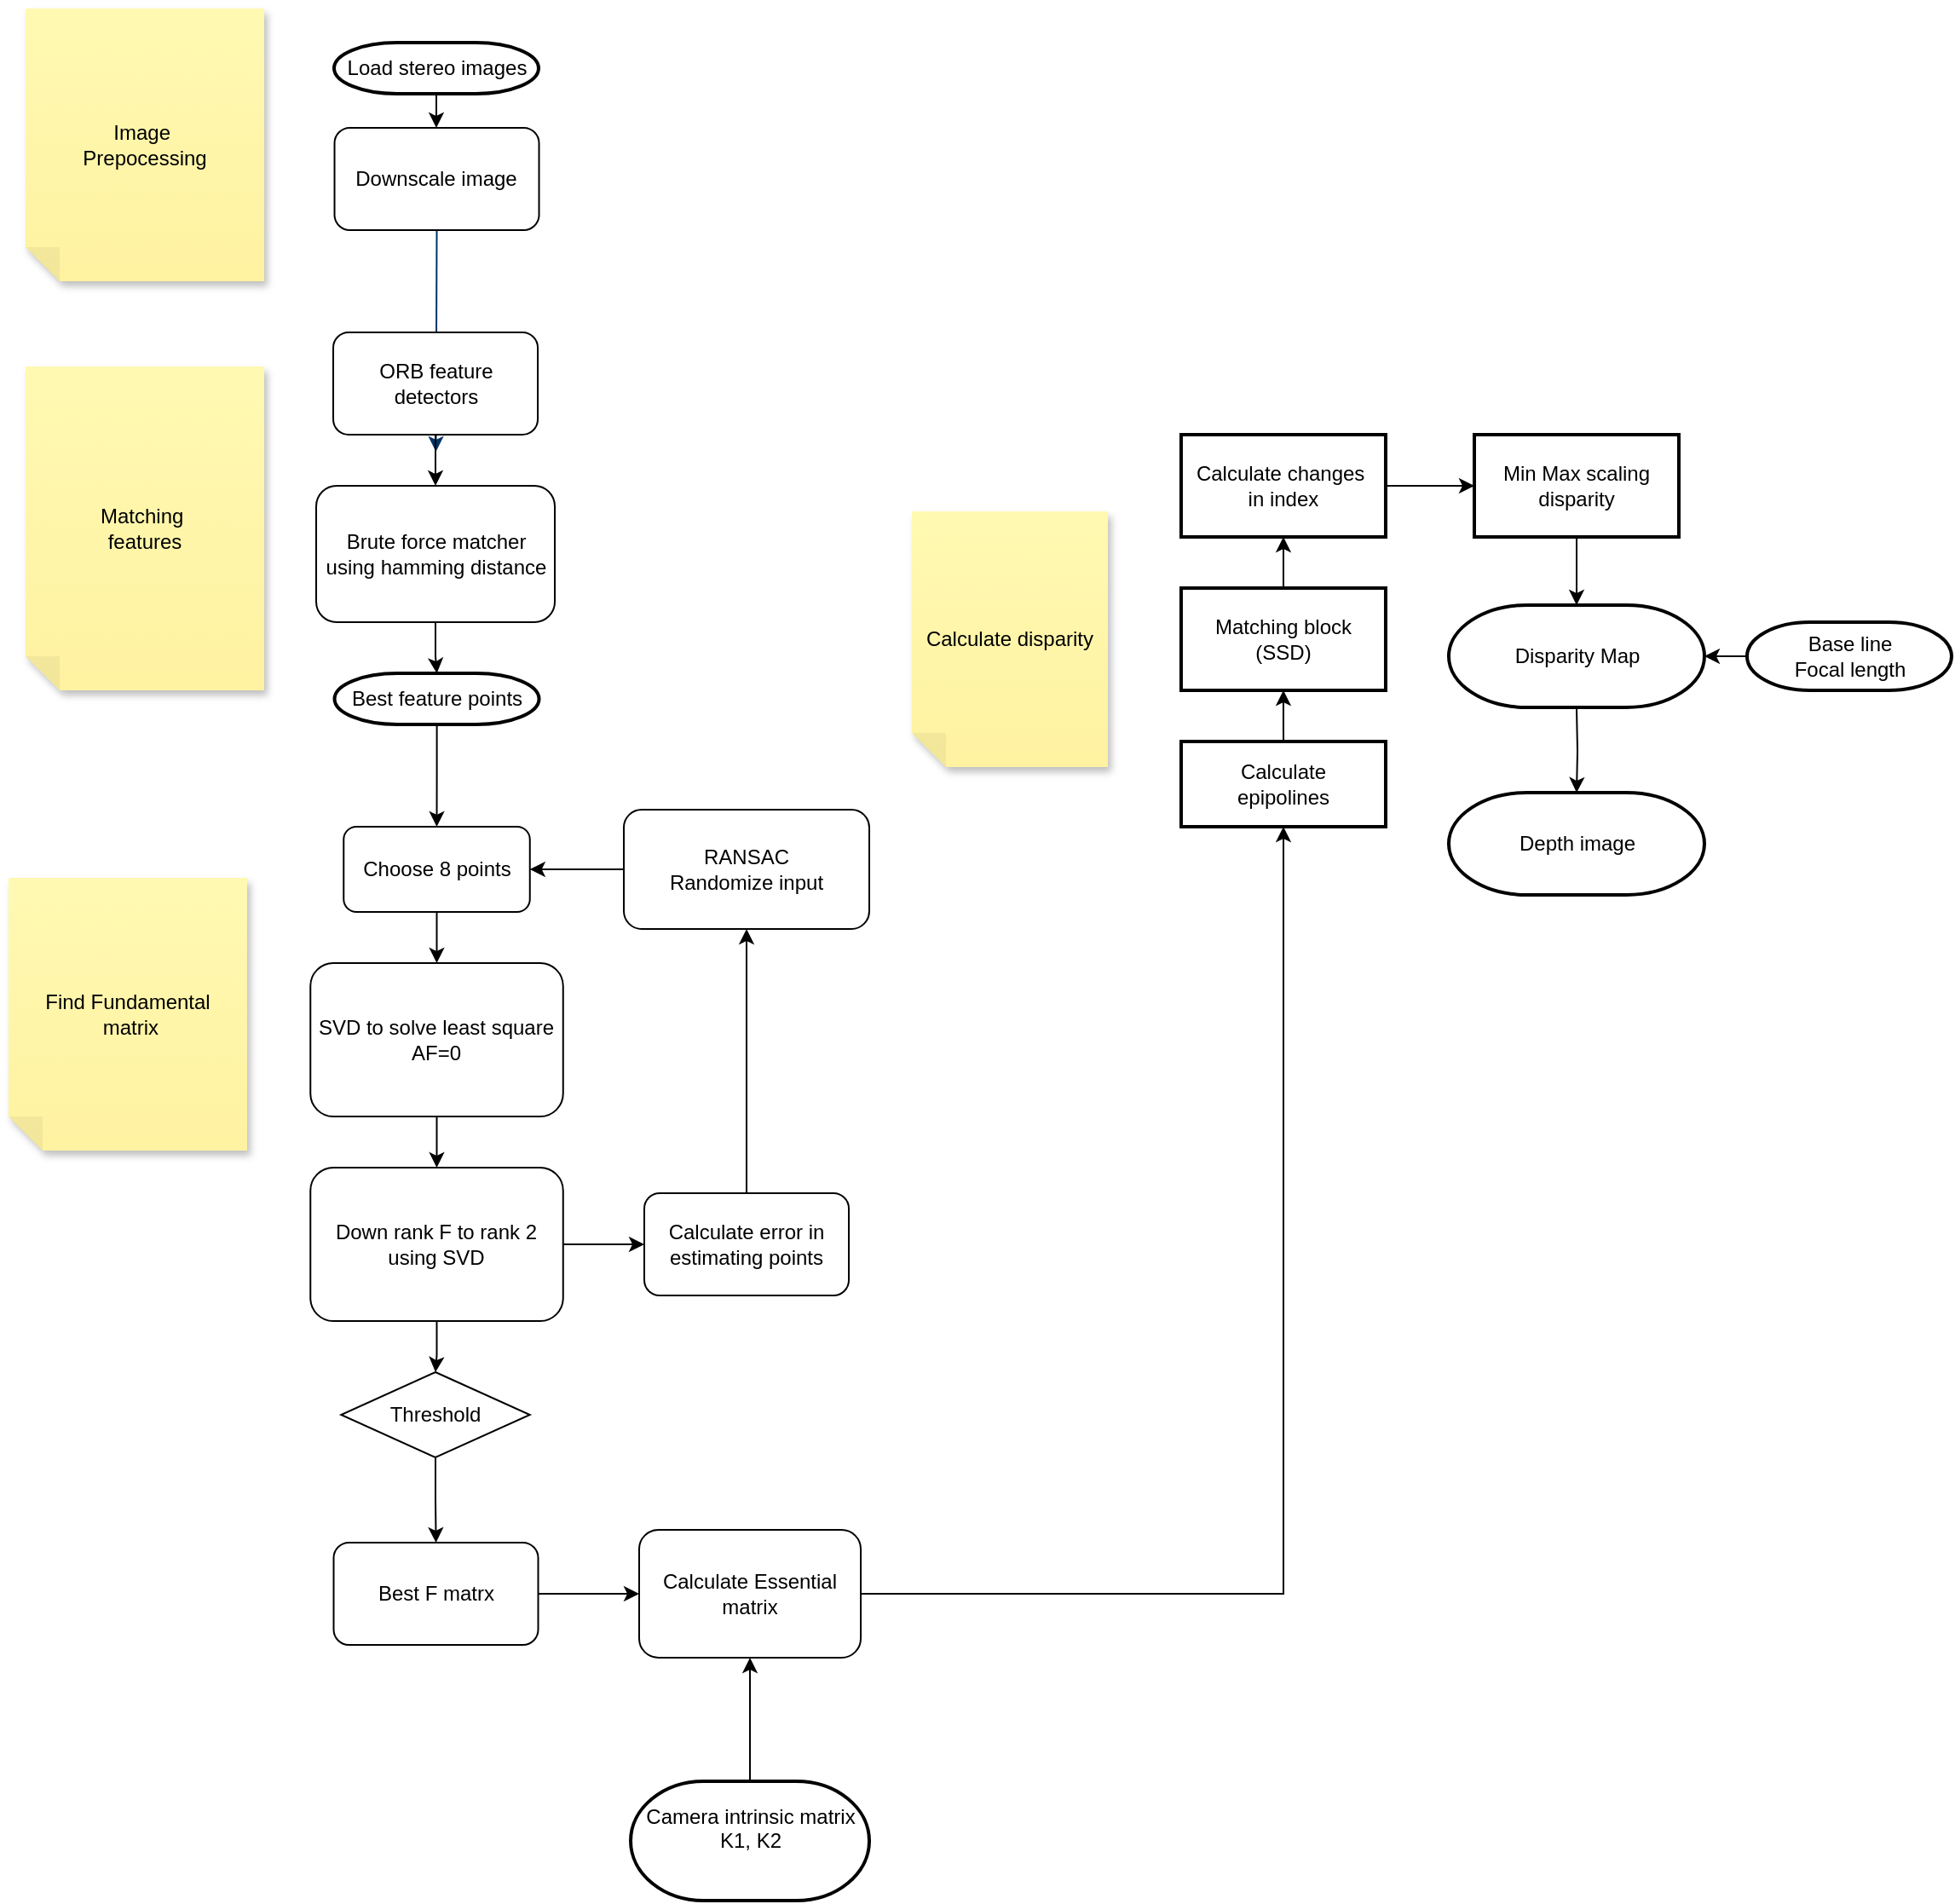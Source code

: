 <mxfile version="24.8.3">
  <diagram id="6a731a19-8d31-9384-78a2-239565b7b9f0" name="Page-1">
    <mxGraphModel dx="1158" dy="648" grid="1" gridSize="10" guides="1" tooltips="1" connect="1" arrows="1" fold="1" page="1" pageScale="1" pageWidth="1169" pageHeight="827" background="none" math="0" shadow="0">
      <root>
        <mxCell id="0" />
        <mxCell id="1" parent="0" />
        <mxCell id="mSKNKC0NloctIs-59Tr3-75" value="" style="edgeStyle=orthogonalEdgeStyle;rounded=0;orthogonalLoop=1;jettySize=auto;html=1;" parent="1" source="2" target="mSKNKC0NloctIs-59Tr3-74" edge="1">
          <mxGeometry relative="1" as="geometry" />
        </mxCell>
        <mxCell id="2" value="Load stereo images" style="shape=mxgraph.flowchart.terminator;strokeWidth=2;gradientColor=none;gradientDirection=north;fontStyle=0;html=1;" parent="1" vertex="1">
          <mxGeometry x="211" y="70" width="120" height="30" as="geometry" />
        </mxCell>
        <mxCell id="8" style="fontStyle=1;strokeColor=#003366;strokeWidth=1;html=1;entryX=0.5;entryY=0;entryDx=0;entryDy=0;entryPerimeter=0;exitX=0.5;exitY=1;exitDx=0;exitDy=0;" parent="1" source="mSKNKC0NloctIs-59Tr3-74" edge="1">
          <mxGeometry relative="1" as="geometry">
            <mxPoint x="271.615" y="220" as="sourcePoint" />
            <mxPoint x="270.75" y="310" as="targetPoint" />
          </mxGeometry>
        </mxCell>
        <mxCell id="mSKNKC0NloctIs-59Tr3-58" value="Image&amp;nbsp;&lt;br&gt;Prepocessing" style="shape=note;whiteSpace=wrap;html=1;backgroundOutline=1;fontColor=#000000;darkOpacity=0.05;fillColor=#FFF9B2;strokeColor=none;fillStyle=solid;direction=west;gradientDirection=north;gradientColor=#FFF2A1;shadow=1;size=20;pointerEvents=1;" parent="1" vertex="1">
          <mxGeometry x="30" y="50" width="140" height="160" as="geometry" />
        </mxCell>
        <mxCell id="mSKNKC0NloctIs-59Tr3-67" value="Matching&amp;nbsp;&lt;div&gt;features&lt;/div&gt;" style="shape=note;whiteSpace=wrap;html=1;backgroundOutline=1;fontColor=#000000;darkOpacity=0.05;fillColor=#FFF9B2;strokeColor=none;fillStyle=solid;direction=west;gradientDirection=north;gradientColor=#FFF2A1;shadow=1;size=20;pointerEvents=1;" parent="1" vertex="1">
          <mxGeometry x="30" y="260" width="140" height="190" as="geometry" />
        </mxCell>
        <mxCell id="mSKNKC0NloctIs-59Tr3-70" value="Find Fundamental&lt;div&gt;&amp;nbsp;matrix&lt;/div&gt;" style="shape=note;whiteSpace=wrap;html=1;backgroundOutline=1;fontColor=#000000;darkOpacity=0.05;fillColor=#FFF9B2;strokeColor=none;fillStyle=solid;direction=west;gradientDirection=north;gradientColor=#FFF2A1;shadow=1;size=20;pointerEvents=1;" parent="1" vertex="1">
          <mxGeometry x="20" y="560" width="140" height="160" as="geometry" />
        </mxCell>
        <mxCell id="mSKNKC0NloctIs-59Tr3-74" value="&lt;span style=&quot;text-wrap-mode: nowrap;&quot;&gt;Downscale image&lt;/span&gt;" style="rounded=1;whiteSpace=wrap;html=1;" parent="1" vertex="1">
          <mxGeometry x="211.26" y="120" width="120" height="60" as="geometry" />
        </mxCell>
        <mxCell id="mSKNKC0NloctIs-59Tr3-78" value="" style="edgeStyle=orthogonalEdgeStyle;rounded=0;orthogonalLoop=1;jettySize=auto;html=1;" parent="1" source="mSKNKC0NloctIs-59Tr3-76" target="mSKNKC0NloctIs-59Tr3-77" edge="1">
          <mxGeometry relative="1" as="geometry" />
        </mxCell>
        <mxCell id="mSKNKC0NloctIs-59Tr3-76" value="&lt;span style=&quot;text-wrap-mode: nowrap;&quot;&gt;ORB feature detectors&lt;/span&gt;&lt;span style=&quot;text-wrap-mode: nowrap; color: rgba(0, 0, 0, 0); font-family: monospace; font-size: 0px; text-align: start;&quot;&gt;%3CmxGraphModel%3E%3Croot%3E%3CmxCell%20id%3D%220%22%2F%3E%3CmxCell%20id%3D%221%22%20parent%3D%220%22%2F%3E%3CmxCell%20id%3D%222%22%20value%3D%22Downscale%20image%22%20style%3D%22shape%3Dmxgraph.flowchart.data%3BstrokeWidth%3D2%3BgradientColor%3Dnone%3BgradientDirection%3Dnorth%3BfontStyle%3D0%3Bhtml%3D1%3B%22%20vertex%3D%221%22%20parent%3D%221%22%3E%3CmxGeometry%20x%3D%22240.5%22%20y%3D%2280%22%20width%3D%22159%22%20height%3D%2280%22%20as%3D%22geometry%22%2F%3E%3C%2FmxCell%3E%3C%2Froot%3E%3C%2FmxGraphModel%3E&lt;/span&gt;" style="rounded=1;whiteSpace=wrap;html=1;" parent="1" vertex="1">
          <mxGeometry x="210.51" y="240" width="120" height="60" as="geometry" />
        </mxCell>
        <mxCell id="mSKNKC0NloctIs-59Tr3-129" value="" style="edgeStyle=orthogonalEdgeStyle;rounded=0;orthogonalLoop=1;jettySize=auto;html=1;" parent="1" source="mSKNKC0NloctIs-59Tr3-77" target="mSKNKC0NloctIs-59Tr3-128" edge="1">
          <mxGeometry relative="1" as="geometry" />
        </mxCell>
        <mxCell id="mSKNKC0NloctIs-59Tr3-77" value="&lt;span style=&quot;text-wrap-mode: nowrap;&quot;&gt;Brute force matcher&lt;/span&gt;&lt;div style=&quot;text-wrap-mode: nowrap;&quot;&gt;using hamming distance&lt;/div&gt;" style="rounded=1;whiteSpace=wrap;html=1;" parent="1" vertex="1">
          <mxGeometry x="200.51" y="330" width="140" height="80" as="geometry" />
        </mxCell>
        <mxCell id="mSKNKC0NloctIs-59Tr3-86" value="" style="edgeStyle=orthogonalEdgeStyle;rounded=0;orthogonalLoop=1;jettySize=auto;html=1;" parent="1" source="mSKNKC0NloctIs-59Tr3-79" target="mSKNKC0NloctIs-59Tr3-80" edge="1">
          <mxGeometry relative="1" as="geometry" />
        </mxCell>
        <mxCell id="mSKNKC0NloctIs-59Tr3-79" value="&lt;span style=&quot;text-wrap-mode: nowrap;&quot;&gt;SVD to solve least square&lt;/span&gt;&lt;div style=&quot;text-wrap-mode: nowrap;&quot;&gt;AF=0&lt;/div&gt;" style="rounded=1;whiteSpace=wrap;html=1;" parent="1" vertex="1">
          <mxGeometry x="197.13" y="610" width="148.25" height="90" as="geometry" />
        </mxCell>
        <mxCell id="mSKNKC0NloctIs-59Tr3-88" value="" style="edgeStyle=orthogonalEdgeStyle;rounded=0;orthogonalLoop=1;jettySize=auto;html=1;" parent="1" source="mSKNKC0NloctIs-59Tr3-80" target="mSKNKC0NloctIs-59Tr3-87" edge="1">
          <mxGeometry relative="1" as="geometry" />
        </mxCell>
        <mxCell id="mSKNKC0NloctIs-59Tr3-80" value="&lt;span style=&quot;text-wrap-mode: nowrap;&quot;&gt;Down rank F to rank 2&lt;/span&gt;&lt;div&gt;&lt;span style=&quot;text-wrap-mode: nowrap;&quot;&gt;using SVD&lt;/span&gt;&lt;/div&gt;" style="rounded=1;whiteSpace=wrap;html=1;" parent="1" vertex="1">
          <mxGeometry x="197.13" y="730" width="148.25" height="90" as="geometry" />
        </mxCell>
        <mxCell id="mSKNKC0NloctIs-59Tr3-85" value="" style="edgeStyle=orthogonalEdgeStyle;rounded=0;orthogonalLoop=1;jettySize=auto;html=1;" parent="1" source="mSKNKC0NloctIs-59Tr3-83" target="mSKNKC0NloctIs-59Tr3-79" edge="1">
          <mxGeometry relative="1" as="geometry" />
        </mxCell>
        <mxCell id="mSKNKC0NloctIs-59Tr3-83" value="&lt;span style=&quot;text-wrap-mode: nowrap;&quot;&gt;Choose 8 points&lt;/span&gt;" style="rounded=1;whiteSpace=wrap;html=1;" parent="1" vertex="1">
          <mxGeometry x="216.63" y="530" width="109.25" height="50" as="geometry" />
        </mxCell>
        <mxCell id="mSKNKC0NloctIs-59Tr3-90" value="" style="edgeStyle=orthogonalEdgeStyle;rounded=0;orthogonalLoop=1;jettySize=auto;html=1;" parent="1" source="mSKNKC0NloctIs-59Tr3-87" target="mSKNKC0NloctIs-59Tr3-89" edge="1">
          <mxGeometry relative="1" as="geometry" />
        </mxCell>
        <mxCell id="mSKNKC0NloctIs-59Tr3-87" value="Calculate error in&lt;div&gt;estimating points&lt;/div&gt;" style="whiteSpace=wrap;html=1;rounded=1;" parent="1" vertex="1">
          <mxGeometry x="393.005" y="745" width="120" height="60" as="geometry" />
        </mxCell>
        <mxCell id="mSKNKC0NloctIs-59Tr3-91" value="" style="edgeStyle=orthogonalEdgeStyle;rounded=0;orthogonalLoop=1;jettySize=auto;html=1;" parent="1" source="mSKNKC0NloctIs-59Tr3-89" target="mSKNKC0NloctIs-59Tr3-83" edge="1">
          <mxGeometry relative="1" as="geometry" />
        </mxCell>
        <mxCell id="mSKNKC0NloctIs-59Tr3-89" value="RANSAC&lt;div&gt;Randomize input&lt;/div&gt;" style="whiteSpace=wrap;html=1;rounded=1;" parent="1" vertex="1">
          <mxGeometry x="381" y="520" width="144.01" height="70" as="geometry" />
        </mxCell>
        <mxCell id="mSKNKC0NloctIs-59Tr3-115" value="" style="edgeStyle=orthogonalEdgeStyle;rounded=0;orthogonalLoop=1;jettySize=auto;html=1;" parent="1" source="mSKNKC0NloctIs-59Tr3-92" target="mSKNKC0NloctIs-59Tr3-100" edge="1">
          <mxGeometry relative="1" as="geometry" />
        </mxCell>
        <mxCell id="mSKNKC0NloctIs-59Tr3-92" value="Best F matrx" style="whiteSpace=wrap;html=1;rounded=1;" parent="1" vertex="1">
          <mxGeometry x="210.755" y="950" width="120" height="60" as="geometry" />
        </mxCell>
        <mxCell id="mSKNKC0NloctIs-59Tr3-97" value="" style="edgeStyle=orthogonalEdgeStyle;rounded=0;orthogonalLoop=1;jettySize=auto;html=1;" parent="1" source="mSKNKC0NloctIs-59Tr3-80" target="mSKNKC0NloctIs-59Tr3-96" edge="1">
          <mxGeometry relative="1" as="geometry">
            <mxPoint x="271" y="820" as="sourcePoint" />
            <mxPoint x="170" y="920" as="targetPoint" />
          </mxGeometry>
        </mxCell>
        <mxCell id="mSKNKC0NloctIs-59Tr3-112" value="" style="edgeStyle=orthogonalEdgeStyle;rounded=0;orthogonalLoop=1;jettySize=auto;html=1;" parent="1" source="mSKNKC0NloctIs-59Tr3-96" target="mSKNKC0NloctIs-59Tr3-92" edge="1">
          <mxGeometry relative="1" as="geometry" />
        </mxCell>
        <mxCell id="mSKNKC0NloctIs-59Tr3-96" value="Threshold" style="rhombus;whiteSpace=wrap;html=1;" parent="1" vertex="1">
          <mxGeometry x="215.13" y="850" width="110.75" height="50" as="geometry" />
        </mxCell>
        <mxCell id="mSKNKC0NloctIs-59Tr3-100" value="Calculate Essential matrix" style="whiteSpace=wrap;html=1;rounded=1;" parent="1" vertex="1">
          <mxGeometry x="390" y="942.5" width="130.01" height="75" as="geometry" />
        </mxCell>
        <mxCell id="mSKNKC0NloctIs-59Tr3-116" value="" style="edgeStyle=orthogonalEdgeStyle;rounded=0;orthogonalLoop=1;jettySize=auto;html=1;" parent="1" source="mSKNKC0NloctIs-59Tr3-102" target="mSKNKC0NloctIs-59Tr3-100" edge="1">
          <mxGeometry relative="1" as="geometry" />
        </mxCell>
        <mxCell id="EMxbCr1pK1zGxE4D3BGX-8" style="edgeStyle=orthogonalEdgeStyle;rounded=0;orthogonalLoop=1;jettySize=auto;html=1;exitX=1;exitY=0.5;exitDx=0;exitDy=0;entryX=0.5;entryY=1;entryDx=0;entryDy=0;" edge="1" parent="1" source="mSKNKC0NloctIs-59Tr3-100" target="mSKNKC0NloctIs-59Tr3-141">
          <mxGeometry relative="1" as="geometry" />
        </mxCell>
        <mxCell id="mSKNKC0NloctIs-59Tr3-102" value="Camera intrinsic matrix&lt;div&gt;K1, K2&lt;br&gt;&lt;div&gt;&lt;br&gt;&lt;/div&gt;&lt;/div&gt;" style="shape=mxgraph.flowchart.terminator;strokeWidth=2;gradientColor=none;gradientDirection=north;fontStyle=0;html=1;verticalAlign=middle;" parent="1" vertex="1">
          <mxGeometry x="385.01" y="1090" width="140" height="70" as="geometry" />
        </mxCell>
        <mxCell id="mSKNKC0NloctIs-59Tr3-130" value="" style="edgeStyle=orthogonalEdgeStyle;rounded=0;orthogonalLoop=1;jettySize=auto;html=1;" parent="1" source="mSKNKC0NloctIs-59Tr3-128" target="mSKNKC0NloctIs-59Tr3-83" edge="1">
          <mxGeometry relative="1" as="geometry" />
        </mxCell>
        <mxCell id="mSKNKC0NloctIs-59Tr3-128" value="Best feature points" style="shape=mxgraph.flowchart.terminator;strokeWidth=2;gradientColor=none;gradientDirection=north;fontStyle=0;html=1;" parent="1" vertex="1">
          <mxGeometry x="211.26" y="440" width="120" height="30" as="geometry" />
        </mxCell>
        <mxCell id="mSKNKC0NloctIs-59Tr3-148" style="edgeStyle=orthogonalEdgeStyle;rounded=0;orthogonalLoop=1;jettySize=auto;html=1;exitX=0.5;exitY=0;exitDx=0;exitDy=0;entryX=0.5;entryY=1;entryDx=0;entryDy=0;" parent="1" source="mSKNKC0NloctIs-59Tr3-141" target="mSKNKC0NloctIs-59Tr3-144" edge="1">
          <mxGeometry relative="1" as="geometry" />
        </mxCell>
        <mxCell id="mSKNKC0NloctIs-59Tr3-141" value="Calculate&lt;div&gt;epipolines‎&lt;/div&gt;" style="whiteSpace=wrap;html=1;strokeWidth=2;gradientColor=none;gradientDirection=north;fontStyle=0;" parent="1" vertex="1">
          <mxGeometry x="707.99" y="480" width="120" height="50" as="geometry" />
        </mxCell>
        <mxCell id="mSKNKC0NloctIs-59Tr3-149" style="edgeStyle=orthogonalEdgeStyle;rounded=0;orthogonalLoop=1;jettySize=auto;html=1;exitX=0.5;exitY=0;exitDx=0;exitDy=0;entryX=0.5;entryY=1;entryDx=0;entryDy=0;" parent="1" source="mSKNKC0NloctIs-59Tr3-144" target="mSKNKC0NloctIs-59Tr3-145" edge="1">
          <mxGeometry relative="1" as="geometry" />
        </mxCell>
        <mxCell id="mSKNKC0NloctIs-59Tr3-144" value="Matching block&lt;br&gt;(SSD)" style="whiteSpace=wrap;html=1;strokeWidth=2;gradientColor=none;gradientDirection=north;fontStyle=0;" parent="1" vertex="1">
          <mxGeometry x="707.98" y="390" width="120" height="60" as="geometry" />
        </mxCell>
        <mxCell id="mSKNKC0NloctIs-59Tr3-154" value="" style="edgeStyle=orthogonalEdgeStyle;rounded=0;orthogonalLoop=1;jettySize=auto;html=1;" parent="1" source="mSKNKC0NloctIs-59Tr3-145" target="mSKNKC0NloctIs-59Tr3-153" edge="1">
          <mxGeometry relative="1" as="geometry" />
        </mxCell>
        <mxCell id="mSKNKC0NloctIs-59Tr3-145" value="Calculate changes&amp;nbsp;&lt;div&gt;in index&lt;/div&gt;" style="whiteSpace=wrap;html=1;strokeWidth=2;gradientColor=none;gradientDirection=north;fontStyle=0;" parent="1" vertex="1">
          <mxGeometry x="707.98" y="300" width="120" height="60" as="geometry" />
        </mxCell>
        <mxCell id="mSKNKC0NloctIs-59Tr3-150" value="Calculate disparity" style="shape=note;whiteSpace=wrap;html=1;backgroundOutline=1;fontColor=#000000;darkOpacity=0.05;fillColor=#FFF9B2;strokeColor=none;fillStyle=solid;direction=west;gradientDirection=north;gradientColor=#FFF2A1;shadow=1;size=20;pointerEvents=1;" parent="1" vertex="1">
          <mxGeometry x="550" y="345" width="115" height="150" as="geometry" />
        </mxCell>
        <mxCell id="mSKNKC0NloctIs-59Tr3-156" value="" style="edgeStyle=orthogonalEdgeStyle;rounded=0;orthogonalLoop=1;jettySize=auto;html=1;" parent="1" source="mSKNKC0NloctIs-59Tr3-153" edge="1">
          <mxGeometry relative="1" as="geometry">
            <mxPoint x="939.99" y="400" as="targetPoint" />
          </mxGeometry>
        </mxCell>
        <mxCell id="mSKNKC0NloctIs-59Tr3-153" value="Min Max scaling&lt;div&gt;disparity&lt;/div&gt;" style="whiteSpace=wrap;html=1;strokeWidth=2;gradientColor=none;gradientDirection=north;fontStyle=0;" parent="1" vertex="1">
          <mxGeometry x="879.99" y="300" width="120" height="60" as="geometry" />
        </mxCell>
        <mxCell id="mSKNKC0NloctIs-59Tr3-162" value="" style="edgeStyle=orthogonalEdgeStyle;rounded=0;orthogonalLoop=1;jettySize=auto;html=1;" parent="1" target="mSKNKC0NloctIs-59Tr3-161" edge="1">
          <mxGeometry relative="1" as="geometry">
            <mxPoint x="939.99" y="460" as="sourcePoint" />
          </mxGeometry>
        </mxCell>
        <mxCell id="EMxbCr1pK1zGxE4D3BGX-10" value="" style="edgeStyle=orthogonalEdgeStyle;rounded=0;orthogonalLoop=1;jettySize=auto;html=1;" edge="1" parent="1" source="mSKNKC0NloctIs-59Tr3-158" target="EMxbCr1pK1zGxE4D3BGX-9">
          <mxGeometry relative="1" as="geometry" />
        </mxCell>
        <mxCell id="mSKNKC0NloctIs-59Tr3-158" value="Base line&lt;div&gt;Focal length&lt;/div&gt;" style="shape=mxgraph.flowchart.terminator;strokeWidth=2;gradientColor=none;gradientDirection=north;fontStyle=0;html=1;" parent="1" vertex="1">
          <mxGeometry x="1039.99" y="410" width="120" height="40" as="geometry" />
        </mxCell>
        <mxCell id="mSKNKC0NloctIs-59Tr3-161" value="Depth image" style="shape=mxgraph.flowchart.terminator;strokeWidth=2;gradientColor=none;gradientDirection=north;fontStyle=0;html=1;" parent="1" vertex="1">
          <mxGeometry x="864.99" y="510" width="150" height="60" as="geometry" />
        </mxCell>
        <mxCell id="EMxbCr1pK1zGxE4D3BGX-9" value="Disparity Map" style="shape=mxgraph.flowchart.terminator;strokeWidth=2;gradientColor=none;gradientDirection=north;fontStyle=0;html=1;" vertex="1" parent="1">
          <mxGeometry x="864.99" y="400" width="150" height="60" as="geometry" />
        </mxCell>
      </root>
    </mxGraphModel>
  </diagram>
</mxfile>
